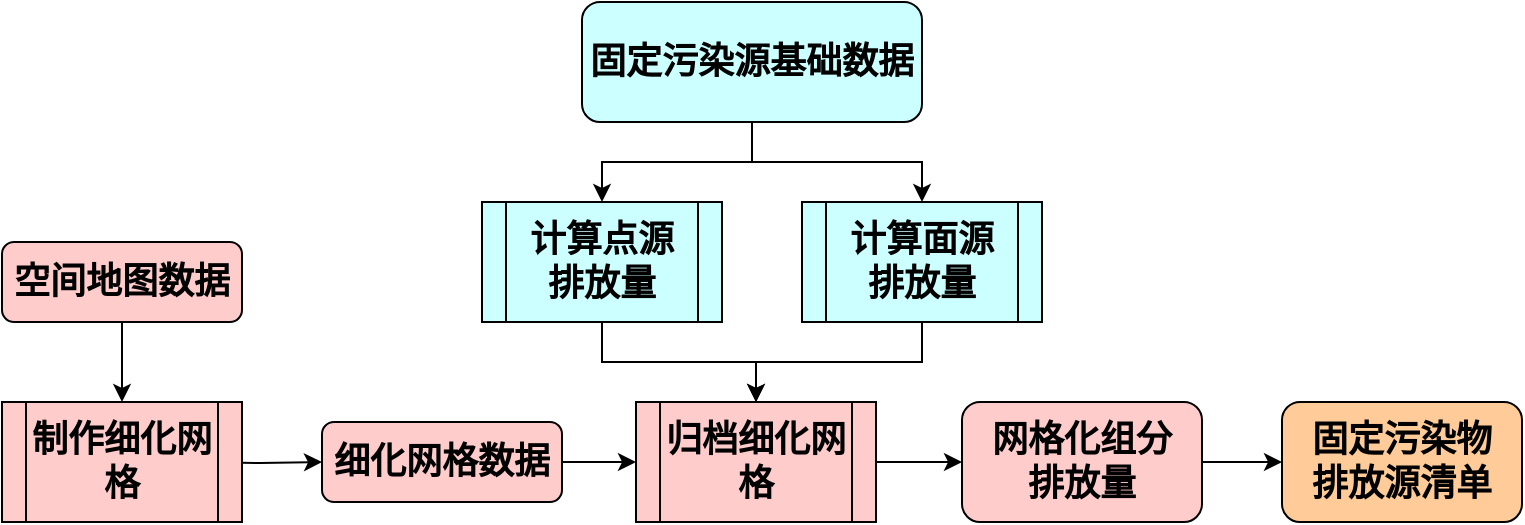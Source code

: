 <mxfile version="14.0.5" type="github">
  <diagram id="f9NyfckiiJossvdt055z" name="Page-1">
    <mxGraphModel dx="868" dy="393" grid="1" gridSize="10" guides="1" tooltips="1" connect="1" arrows="1" fold="1" page="1" pageScale="1" pageWidth="1169" pageHeight="827" math="0" shadow="0">
      <root>
        <mxCell id="0" />
        <mxCell id="1" parent="0" />
        <mxCell id="be0HQfdEvNLFxTAmw1J4-7" style="edgeStyle=orthogonalEdgeStyle;rounded=0;orthogonalLoop=1;jettySize=auto;html=1;exitX=1;exitY=0.5;exitDx=0;exitDy=0;entryX=0;entryY=0.5;entryDx=0;entryDy=0;" parent="1" source="be0HQfdEvNLFxTAmw1J4-8" target="be0HQfdEvNLFxTAmw1J4-9" edge="1">
          <mxGeometry relative="1" as="geometry" />
        </mxCell>
        <mxCell id="be0HQfdEvNLFxTAmw1J4-8" value="&lt;b&gt;&lt;font style=&quot;font-size: 18px&quot;&gt;网格化组分&lt;br&gt;排放量&lt;/font&gt;&lt;/b&gt;" style="rounded=1;whiteSpace=wrap;html=1;fillColor=#FFCCCC;" parent="1" vertex="1">
          <mxGeometry x="530" y="240" width="120" height="60" as="geometry" />
        </mxCell>
        <mxCell id="be0HQfdEvNLFxTAmw1J4-9" value="&lt;b&gt;&lt;font style=&quot;font-size: 18px&quot;&gt;固定污染物&lt;br&gt;排放源清单&lt;/font&gt;&lt;/b&gt;" style="rounded=1;whiteSpace=wrap;html=1;fillColor=#FFCC99;" parent="1" vertex="1">
          <mxGeometry x="690" y="240" width="120" height="60" as="geometry" />
        </mxCell>
        <mxCell id="vMmDM5BzYwOUbOcyWYG_-15" style="edgeStyle=orthogonalEdgeStyle;rounded=0;orthogonalLoop=1;jettySize=auto;html=1;exitX=0.5;exitY=1;exitDx=0;exitDy=0;" parent="1" source="be0HQfdEvNLFxTAmw1J4-10" target="vMmDM5BzYwOUbOcyWYG_-13" edge="1">
          <mxGeometry relative="1" as="geometry" />
        </mxCell>
        <mxCell id="vMmDM5BzYwOUbOcyWYG_-16" style="edgeStyle=orthogonalEdgeStyle;rounded=0;orthogonalLoop=1;jettySize=auto;html=1;exitX=0.5;exitY=1;exitDx=0;exitDy=0;entryX=0.5;entryY=0;entryDx=0;entryDy=0;" parent="1" source="be0HQfdEvNLFxTAmw1J4-10" target="vMmDM5BzYwOUbOcyWYG_-14" edge="1">
          <mxGeometry relative="1" as="geometry" />
        </mxCell>
        <mxCell id="be0HQfdEvNLFxTAmw1J4-10" value="&lt;span style=&quot;font-size: 18px&quot;&gt;&lt;b&gt;固定污染源基础数据&lt;/b&gt;&lt;/span&gt;" style="rounded=1;whiteSpace=wrap;html=1;fillColor=#CCFFFF;" parent="1" vertex="1">
          <mxGeometry x="340" y="40" width="170" height="60" as="geometry" />
        </mxCell>
        <mxCell id="vMmDM5BzYwOUbOcyWYG_-2" style="edgeStyle=orthogonalEdgeStyle;rounded=0;orthogonalLoop=1;jettySize=auto;html=1;exitX=1;exitY=0.5;exitDx=0;exitDy=0;entryX=0;entryY=0.5;entryDx=0;entryDy=0;" parent="1" target="vMmDM5BzYwOUbOcyWYG_-4" edge="1">
          <mxGeometry relative="1" as="geometry">
            <mxPoint x="147" y="270" as="sourcePoint" />
          </mxGeometry>
        </mxCell>
        <mxCell id="vMmDM5BzYwOUbOcyWYG_-3" style="edgeStyle=orthogonalEdgeStyle;rounded=0;orthogonalLoop=1;jettySize=auto;html=1;exitX=1;exitY=0.5;exitDx=0;exitDy=0;entryX=0;entryY=0.5;entryDx=0;entryDy=0;" parent="1" source="vMmDM5BzYwOUbOcyWYG_-4" target="vMmDM5BzYwOUbOcyWYG_-10" edge="1">
          <mxGeometry relative="1" as="geometry" />
        </mxCell>
        <mxCell id="vMmDM5BzYwOUbOcyWYG_-4" value="&lt;font style=&quot;font-size: 18px&quot;&gt;&lt;b&gt;细化网格数据&lt;/b&gt;&lt;/font&gt;" style="rounded=1;whiteSpace=wrap;html=1;fontSize=12;glass=0;strokeWidth=1;shadow=0;fillColor=#FFCCCC;" parent="1" vertex="1">
          <mxGeometry x="210" y="250" width="120" height="40" as="geometry" />
        </mxCell>
        <mxCell id="vMmDM5BzYwOUbOcyWYG_-7" value="&lt;font style=&quot;font-size: 18px&quot;&gt;&lt;b&gt;制作细化网格&lt;/b&gt;&lt;/font&gt;" style="shape=process;whiteSpace=wrap;html=1;backgroundOutline=1;fillColor=#FFCCCC;" parent="1" vertex="1">
          <mxGeometry x="50" y="240" width="120" height="60" as="geometry" />
        </mxCell>
        <mxCell id="vMmDM5BzYwOUbOcyWYG_-11" style="edgeStyle=orthogonalEdgeStyle;rounded=0;orthogonalLoop=1;jettySize=auto;html=1;exitX=0.5;exitY=1;exitDx=0;exitDy=0;entryX=0.5;entryY=0;entryDx=0;entryDy=0;" parent="1" source="vMmDM5BzYwOUbOcyWYG_-9" target="vMmDM5BzYwOUbOcyWYG_-7" edge="1">
          <mxGeometry relative="1" as="geometry" />
        </mxCell>
        <mxCell id="vMmDM5BzYwOUbOcyWYG_-9" value="&lt;font style=&quot;font-size: 18px&quot;&gt;&lt;b&gt;空间地图数据&lt;/b&gt;&lt;/font&gt;" style="rounded=1;whiteSpace=wrap;html=1;fontSize=12;glass=0;strokeWidth=1;shadow=0;fillColor=#FFCCCC;" parent="1" vertex="1">
          <mxGeometry x="50" y="160" width="120" height="40" as="geometry" />
        </mxCell>
        <mxCell id="vMmDM5BzYwOUbOcyWYG_-12" style="edgeStyle=orthogonalEdgeStyle;rounded=0;orthogonalLoop=1;jettySize=auto;html=1;exitX=1;exitY=0.5;exitDx=0;exitDy=0;entryX=0;entryY=0.5;entryDx=0;entryDy=0;" parent="1" source="vMmDM5BzYwOUbOcyWYG_-10" target="be0HQfdEvNLFxTAmw1J4-8" edge="1">
          <mxGeometry relative="1" as="geometry" />
        </mxCell>
        <mxCell id="vMmDM5BzYwOUbOcyWYG_-10" value="&lt;b style=&quot;font-size: 18px&quot;&gt;归档细化网格&lt;/b&gt;" style="shape=process;whiteSpace=wrap;html=1;backgroundOutline=1;fillColor=#FFCCCC;" parent="1" vertex="1">
          <mxGeometry x="367" y="240" width="120" height="60" as="geometry" />
        </mxCell>
        <mxCell id="vMmDM5BzYwOUbOcyWYG_-17" style="edgeStyle=orthogonalEdgeStyle;rounded=0;orthogonalLoop=1;jettySize=auto;html=1;exitX=0.5;exitY=1;exitDx=0;exitDy=0;entryX=0.5;entryY=0;entryDx=0;entryDy=0;" parent="1" source="vMmDM5BzYwOUbOcyWYG_-13" target="vMmDM5BzYwOUbOcyWYG_-10" edge="1">
          <mxGeometry relative="1" as="geometry" />
        </mxCell>
        <mxCell id="vMmDM5BzYwOUbOcyWYG_-13" value="&lt;b&gt;&lt;font style=&quot;font-size: 18px&quot;&gt;计算点源&lt;br&gt;排放量&lt;/font&gt;&lt;/b&gt;" style="shape=process;whiteSpace=wrap;html=1;backgroundOutline=1;fillColor=#CCFFFF;" parent="1" vertex="1">
          <mxGeometry x="290" y="140" width="120" height="60" as="geometry" />
        </mxCell>
        <mxCell id="vMmDM5BzYwOUbOcyWYG_-18" style="edgeStyle=orthogonalEdgeStyle;rounded=0;orthogonalLoop=1;jettySize=auto;html=1;exitX=0.5;exitY=1;exitDx=0;exitDy=0;entryX=0.5;entryY=0;entryDx=0;entryDy=0;" parent="1" source="vMmDM5BzYwOUbOcyWYG_-14" target="vMmDM5BzYwOUbOcyWYG_-10" edge="1">
          <mxGeometry relative="1" as="geometry" />
        </mxCell>
        <mxCell id="vMmDM5BzYwOUbOcyWYG_-14" value="&lt;b&gt;&lt;font style=&quot;font-size: 18px&quot;&gt;计算面源&lt;br&gt;排放量&lt;/font&gt;&lt;/b&gt;" style="shape=process;whiteSpace=wrap;html=1;backgroundOutline=1;fillColor=#CCFFFF;" parent="1" vertex="1">
          <mxGeometry x="450" y="140" width="120" height="60" as="geometry" />
        </mxCell>
      </root>
    </mxGraphModel>
  </diagram>
</mxfile>
